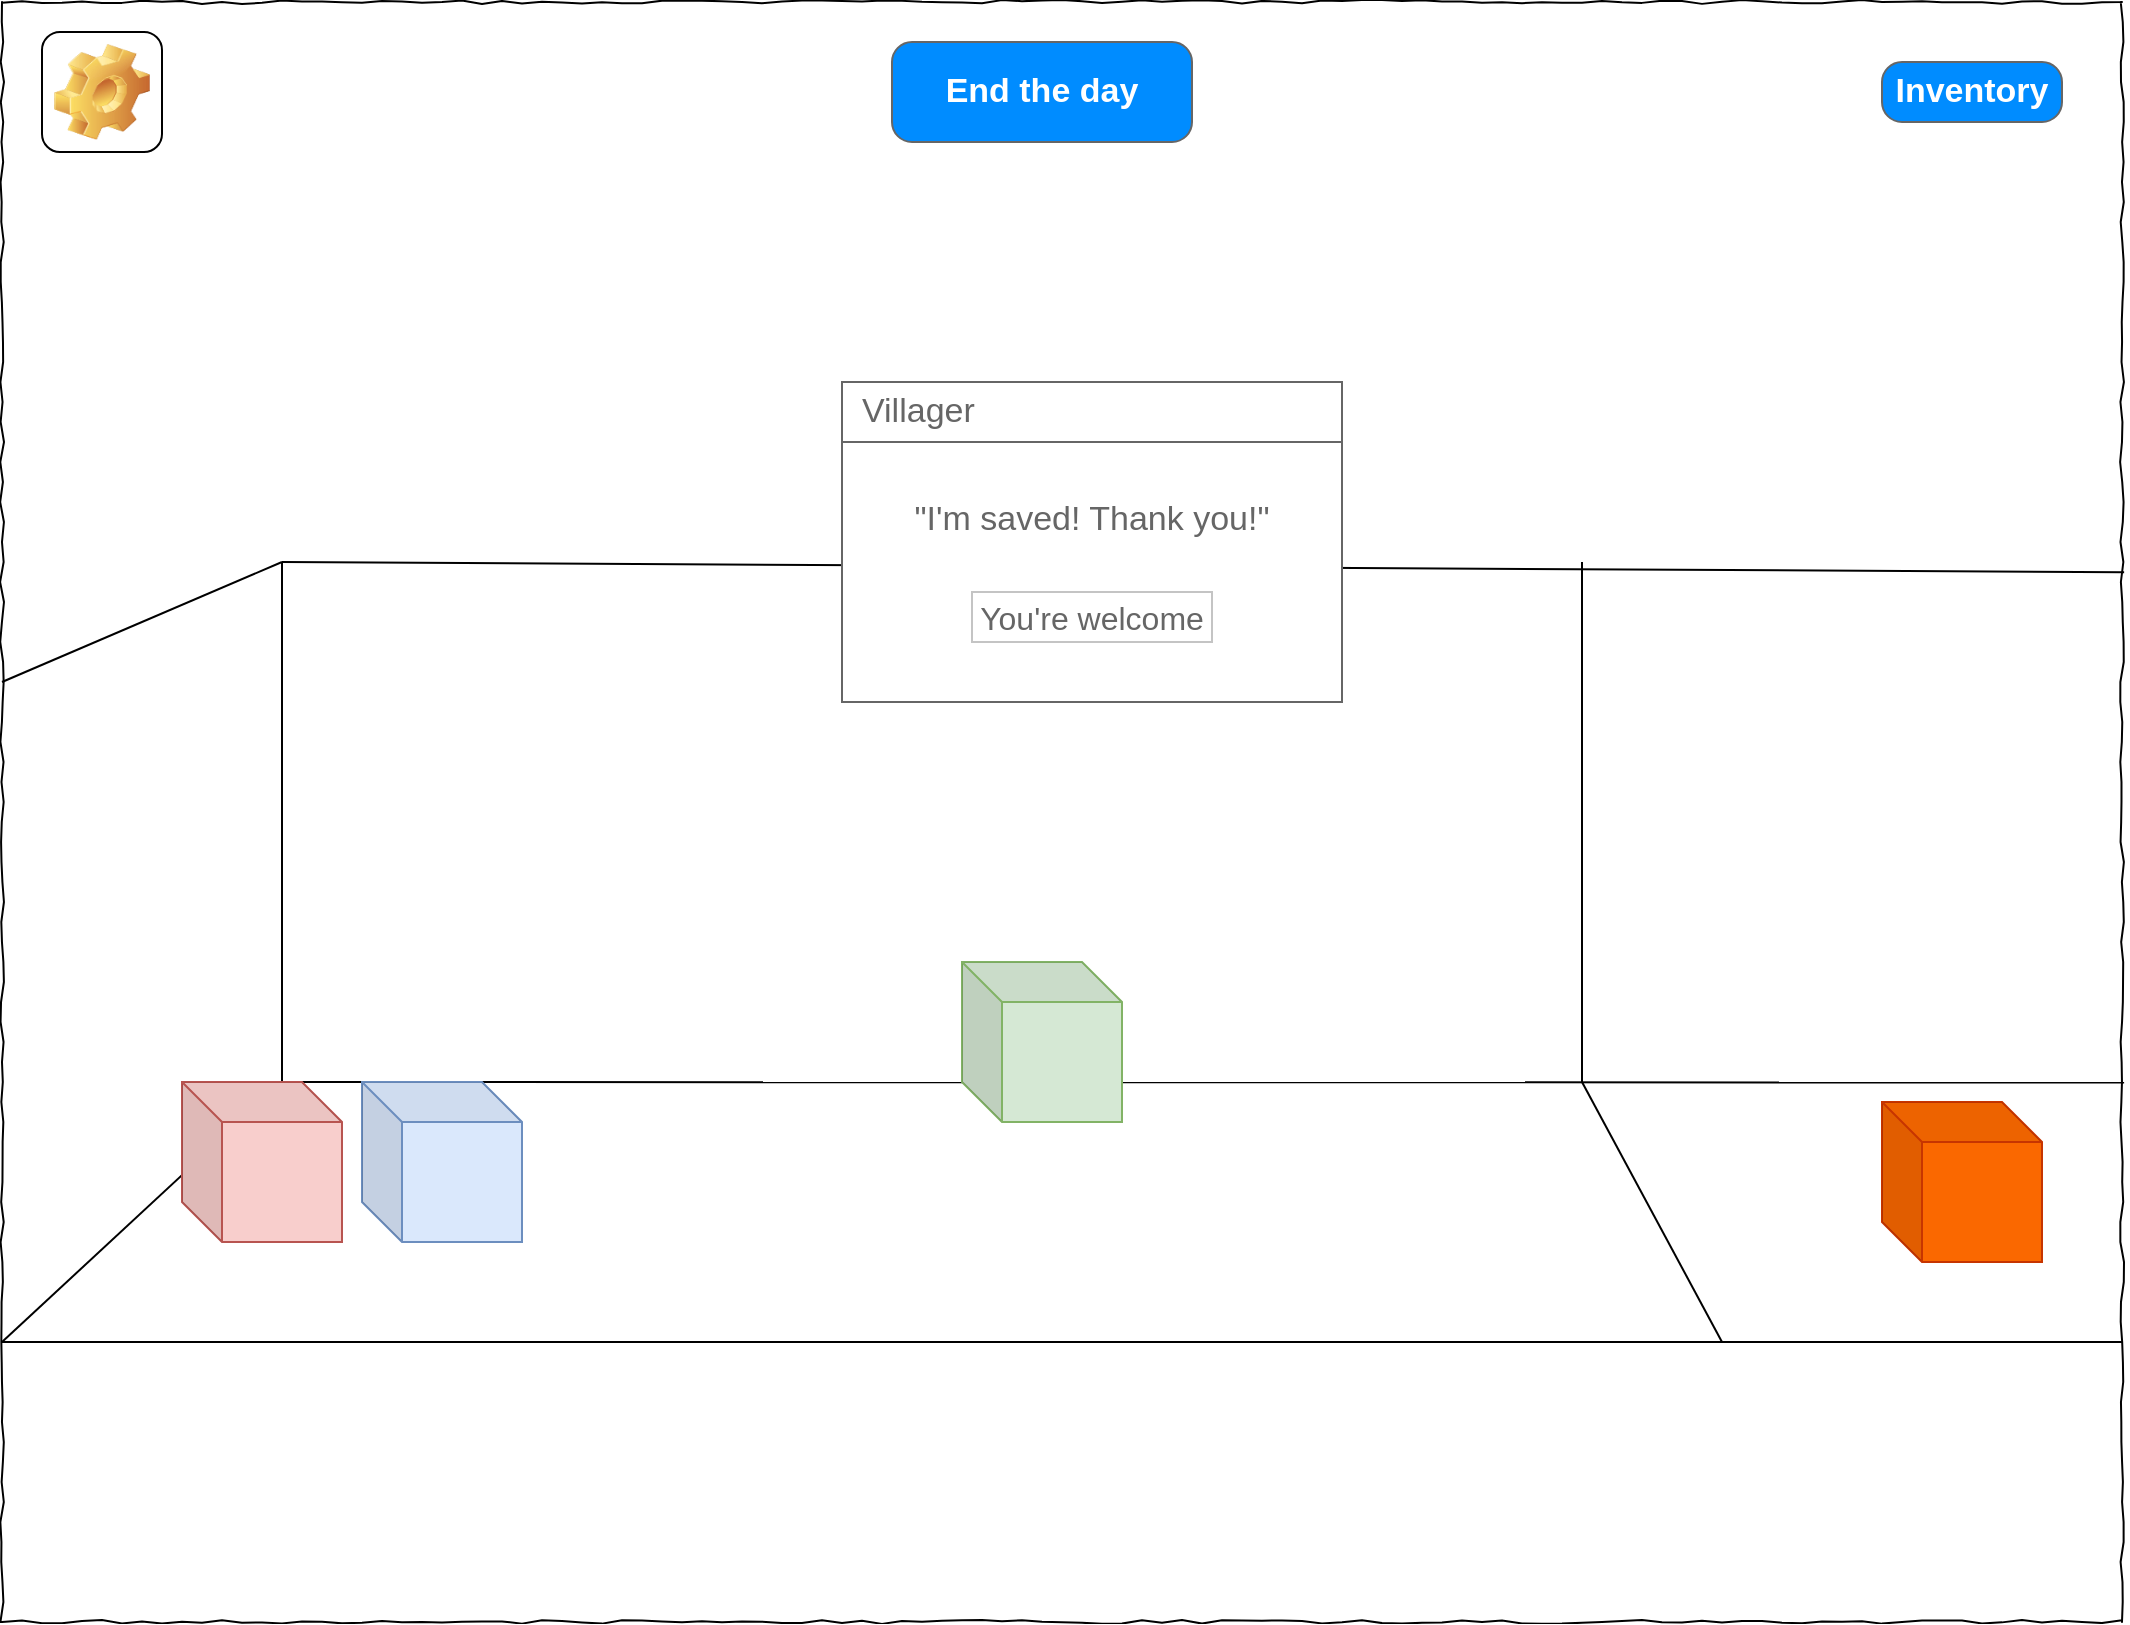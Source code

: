 <mxfile version="21.7.5" type="device">
  <diagram name="Page-1" id="03018318-947c-dd8e-b7a3-06fadd420f32">
    <mxGraphModel dx="2074" dy="790" grid="1" gridSize="10" guides="1" tooltips="1" connect="1" arrows="1" fold="1" page="1" pageScale="1" pageWidth="1100" pageHeight="850" background="none" math="0" shadow="0">
      <root>
        <mxCell id="0" />
        <mxCell id="1" parent="0" />
        <mxCell id="677b7b8949515195-1" value="" style="whiteSpace=wrap;html=1;rounded=0;shadow=0;labelBackgroundColor=none;strokeColor=#000000;strokeWidth=1;fillColor=none;fontFamily=Verdana;fontSize=12;fontColor=#000000;align=center;comic=1;" parent="1" vertex="1">
          <mxGeometry x="20" y="20" width="1060" height="810" as="geometry" />
        </mxCell>
        <mxCell id="gBUR-F1FtjLeRcrd6eLH-1" value="" style="endArrow=none;html=1;rounded=0;entryX=0.132;entryY=0.667;entryDx=0;entryDy=0;entryPerimeter=0;" parent="1" target="677b7b8949515195-1" edge="1">
          <mxGeometry width="50" height="50" relative="1" as="geometry">
            <mxPoint x="20" y="690" as="sourcePoint" />
            <mxPoint x="70" y="570" as="targetPoint" />
          </mxGeometry>
        </mxCell>
        <mxCell id="gBUR-F1FtjLeRcrd6eLH-4" value="" style="endArrow=none;html=1;rounded=0;entryX=1.001;entryY=0.667;entryDx=0;entryDy=0;entryPerimeter=0;" parent="1" target="677b7b8949515195-1" edge="1">
          <mxGeometry width="50" height="50" relative="1" as="geometry">
            <mxPoint x="160" y="560" as="sourcePoint" />
            <mxPoint x="570" y="400" as="targetPoint" />
          </mxGeometry>
        </mxCell>
        <mxCell id="gBUR-F1FtjLeRcrd6eLH-5" value="" style="endArrow=none;html=1;rounded=0;entryX=1.001;entryY=0.667;entryDx=0;entryDy=0;entryPerimeter=0;" parent="1" edge="1">
          <mxGeometry width="50" height="50" relative="1" as="geometry">
            <mxPoint x="20" y="690" as="sourcePoint" />
            <mxPoint x="1080" y="690" as="targetPoint" />
          </mxGeometry>
        </mxCell>
        <mxCell id="gBUR-F1FtjLeRcrd6eLH-6" value="" style="endArrow=none;html=1;rounded=0;entryX=0.132;entryY=0.667;entryDx=0;entryDy=0;entryPerimeter=0;" parent="1" edge="1">
          <mxGeometry width="50" height="50" relative="1" as="geometry">
            <mxPoint x="20" y="360" as="sourcePoint" />
            <mxPoint x="160" y="300" as="targetPoint" />
          </mxGeometry>
        </mxCell>
        <mxCell id="gBUR-F1FtjLeRcrd6eLH-7" value="" style="endArrow=none;html=1;rounded=0;" parent="1" edge="1">
          <mxGeometry width="50" height="50" relative="1" as="geometry">
            <mxPoint x="160" y="560" as="sourcePoint" />
            <mxPoint x="160" y="300" as="targetPoint" />
          </mxGeometry>
        </mxCell>
        <mxCell id="gBUR-F1FtjLeRcrd6eLH-8" value="" style="endArrow=none;html=1;rounded=0;entryX=1.001;entryY=0.352;entryDx=0;entryDy=0;entryPerimeter=0;" parent="1" target="677b7b8949515195-1" edge="1">
          <mxGeometry width="50" height="50" relative="1" as="geometry">
            <mxPoint x="160" y="300" as="sourcePoint" />
            <mxPoint x="707" y="301.04" as="targetPoint" />
          </mxGeometry>
        </mxCell>
        <mxCell id="gBUR-F1FtjLeRcrd6eLH-9" value="" style="shape=cube;whiteSpace=wrap;html=1;boundedLbl=1;backgroundOutline=1;darkOpacity=0.05;darkOpacity2=0.1;fillColor=#f8cecc;strokeColor=#b85450;" parent="1" vertex="1">
          <mxGeometry x="110" y="560" width="80" height="80" as="geometry" />
        </mxCell>
        <mxCell id="gBUR-F1FtjLeRcrd6eLH-10" value="" style="shape=cube;whiteSpace=wrap;html=1;boundedLbl=1;backgroundOutline=1;darkOpacity=0.05;darkOpacity2=0.1;fillColor=#dae8fc;strokeColor=#6c8ebf;" parent="1" vertex="1">
          <mxGeometry x="200" y="560" width="80" height="80" as="geometry" />
        </mxCell>
        <mxCell id="gBUR-F1FtjLeRcrd6eLH-11" value="" style="shape=cube;whiteSpace=wrap;html=1;boundedLbl=1;backgroundOutline=1;darkOpacity=0.05;darkOpacity2=0.1;fillColor=#d5e8d4;strokeColor=#82b366;" parent="1" vertex="1">
          <mxGeometry x="500" y="500" width="80" height="80" as="geometry" />
        </mxCell>
        <mxCell id="gBUR-F1FtjLeRcrd6eLH-12" value="" style="endArrow=none;html=1;rounded=0;" parent="1" edge="1">
          <mxGeometry width="50" height="50" relative="1" as="geometry">
            <mxPoint x="810" y="560" as="sourcePoint" />
            <mxPoint x="810" y="300" as="targetPoint" />
          </mxGeometry>
        </mxCell>
        <mxCell id="gBUR-F1FtjLeRcrd6eLH-13" value="" style="endArrow=none;html=1;rounded=0;" parent="1" edge="1">
          <mxGeometry width="50" height="50" relative="1" as="geometry">
            <mxPoint x="880" y="690" as="sourcePoint" />
            <mxPoint x="810" y="560" as="targetPoint" />
          </mxGeometry>
        </mxCell>
        <mxCell id="gBUR-F1FtjLeRcrd6eLH-15" value="" style="shape=cube;whiteSpace=wrap;html=1;boundedLbl=1;backgroundOutline=1;darkOpacity=0.05;darkOpacity2=0.1;fillColor=#fa6800;strokeColor=#C73500;fontColor=#000000;" parent="1" vertex="1">
          <mxGeometry x="960" y="570" width="80" height="80" as="geometry" />
        </mxCell>
        <mxCell id="fkYT47czypkaBsg9BLYW-1" value="&lt;br&gt;&quot;I&#39;m saved! Thank you!&quot;" style="strokeWidth=1;shadow=0;dashed=0;align=center;html=1;shape=mxgraph.mockup.containers.rrect;rSize=0;strokeColor=#666666;fontColor=#666666;fontSize=17;verticalAlign=top;whiteSpace=wrap;fillColor=#ffffff;spacingTop=32;" parent="1" vertex="1">
          <mxGeometry x="440" y="210" width="250" height="160" as="geometry" />
        </mxCell>
        <mxCell id="fkYT47czypkaBsg9BLYW-2" value="Villager" style="strokeWidth=1;shadow=0;dashed=0;align=center;html=1;shape=mxgraph.mockup.containers.rrect;rSize=0;fontSize=17;fontColor=#666666;strokeColor=#666666;align=left;spacingLeft=8;fillColor=#ffffff;resizeWidth=1;whiteSpace=wrap;" parent="fkYT47czypkaBsg9BLYW-1" vertex="1">
          <mxGeometry width="250" height="30" relative="1" as="geometry" />
        </mxCell>
        <mxCell id="fkYT47czypkaBsg9BLYW-3" value="You&#39;re welcome" style="strokeWidth=1;shadow=0;dashed=0;align=center;html=1;shape=mxgraph.mockup.containers.rrect;rSize=0;fontSize=16;fontColor=#666666;strokeColor=#c4c4c4;resizable=0;whiteSpace=wrap;fillColor=#ffffff;" parent="fkYT47czypkaBsg9BLYW-1" vertex="1">
          <mxGeometry x="0.5" y="1" width="120" height="25" relative="1" as="geometry">
            <mxPoint x="-60" y="-55" as="offset" />
          </mxGeometry>
        </mxCell>
        <mxCell id="_qDFiUrwTRfG5LlKesE8-1" value="End the day" style="strokeWidth=1;shadow=0;dashed=0;align=center;html=1;shape=mxgraph.mockup.buttons.button;strokeColor=#666666;fontColor=#ffffff;mainText=;buttonStyle=round;fontSize=17;fontStyle=1;fillColor=#008cff;whiteSpace=wrap;" parent="1" vertex="1">
          <mxGeometry x="465" y="40" width="150" height="50" as="geometry" />
        </mxCell>
        <object label="" Settings="" id="_qDFiUrwTRfG5LlKesE8-2">
          <mxCell style="icon;html=1;image=img/clipart/Gear_128x128.png;fontSize=13;" parent="1" vertex="1">
            <mxGeometry x="40" y="35" width="60" height="60" as="geometry" />
          </mxCell>
        </object>
        <mxCell id="4OcHAO3MrY7ziQ2MidGx-1" value="Inventory" style="strokeWidth=1;shadow=0;dashed=0;align=center;html=1;shape=mxgraph.mockup.buttons.button;strokeColor=#666666;fontColor=#ffffff;mainText=;buttonStyle=round;fontSize=17;fontStyle=1;fillColor=#008cff;whiteSpace=wrap;" vertex="1" parent="1">
          <mxGeometry x="960" y="50" width="90" height="30" as="geometry" />
        </mxCell>
      </root>
    </mxGraphModel>
  </diagram>
</mxfile>
